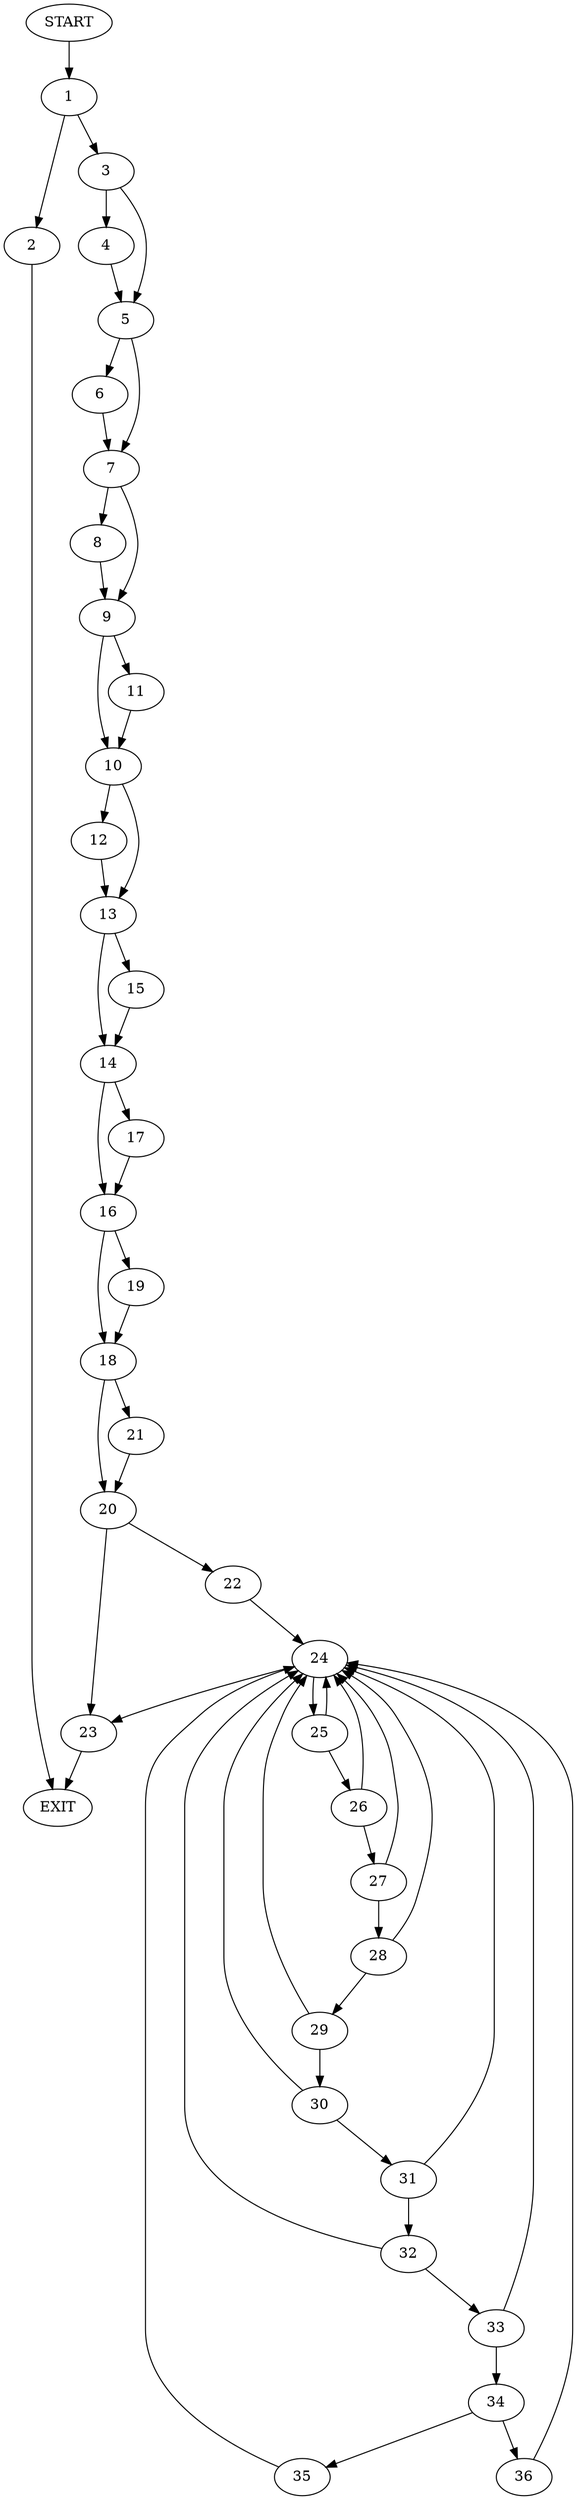 digraph {
0 [label="START"]
37 [label="EXIT"]
0 -> 1
1 -> 2
1 -> 3
3 -> 4
3 -> 5
2 -> 37
4 -> 5
5 -> 6
5 -> 7
7 -> 8
7 -> 9
6 -> 7
9 -> 10
9 -> 11
8 -> 9
10 -> 12
10 -> 13
11 -> 10
12 -> 13
13 -> 14
13 -> 15
15 -> 14
14 -> 16
14 -> 17
17 -> 16
16 -> 18
16 -> 19
19 -> 18
18 -> 20
18 -> 21
20 -> 22
20 -> 23
21 -> 20
22 -> 24
23 -> 37
24 -> 23
24 -> 25
25 -> 26
25 -> 24
26 -> 24
26 -> 27
27 -> 28
27 -> 24
28 -> 24
28 -> 29
29 -> 24
29 -> 30
30 -> 31
30 -> 24
31 -> 24
31 -> 32
32 -> 24
32 -> 33
33 -> 34
33 -> 24
34 -> 35
34 -> 36
36 -> 24
35 -> 24
}
